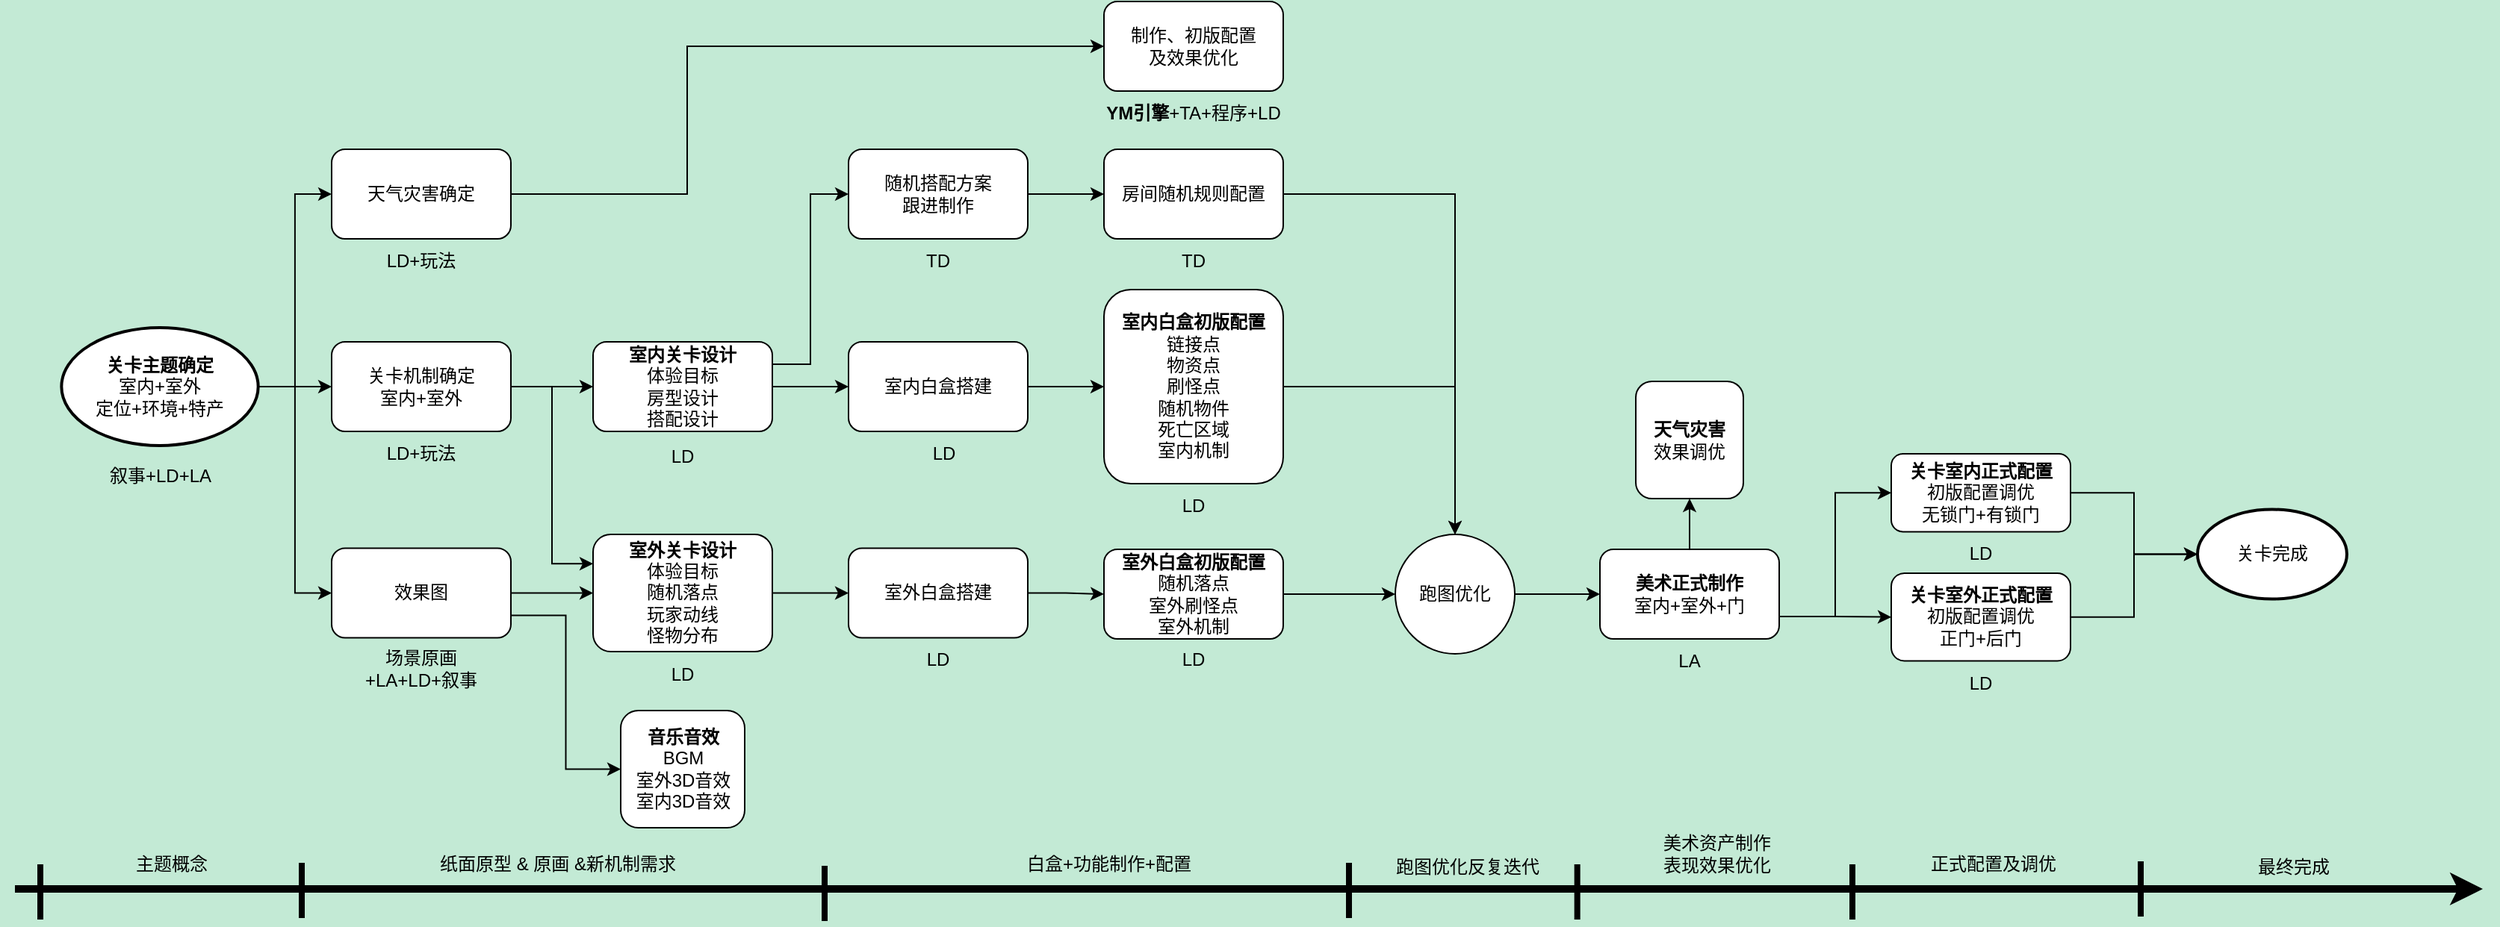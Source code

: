 <mxfile version="24.5.5" type="github">
  <diagram name="第 1 页" id="3R2qnAobjluo3bO9rf-G">
    <mxGraphModel dx="2474" dy="1498" grid="0" gridSize="10" guides="1" tooltips="1" connect="1" arrows="1" fold="1" page="0" pageScale="1" pageWidth="827" pageHeight="1169" background="#C3EAD5" math="0" shadow="0">
      <root>
        <mxCell id="0" />
        <mxCell id="1" parent="0" />
        <mxCell id="w4xETRC22-t7bHUaf4wi-2" value="叙事+LD+LA" style="text;html=1;align=center;verticalAlign=middle;whiteSpace=wrap;rounded=0;" parent="1" vertex="1">
          <mxGeometry x="-58.5" y="-40" width="83" height="30" as="geometry" />
        </mxCell>
        <mxCell id="w4xETRC22-t7bHUaf4wi-8" style="edgeStyle=orthogonalEdgeStyle;rounded=0;orthogonalLoop=1;jettySize=auto;html=1;exitX=1;exitY=0.5;exitDx=0;exitDy=0;entryX=0;entryY=0.5;entryDx=0;entryDy=0;exitPerimeter=0;" parent="1" source="IciSw-7-CWvJsFqivVLQ-28" target="w4xETRC22-t7bHUaf4wi-6" edge="1">
          <mxGeometry relative="1" as="geometry">
            <mxPoint x="43" y="-85" as="sourcePoint" />
          </mxGeometry>
        </mxCell>
        <mxCell id="w4xETRC22-t7bHUaf4wi-11" style="edgeStyle=orthogonalEdgeStyle;rounded=0;orthogonalLoop=1;jettySize=auto;html=1;exitX=1;exitY=0.5;exitDx=0;exitDy=0;entryX=0;entryY=0.5;entryDx=0;entryDy=0;exitPerimeter=0;" parent="1" source="IciSw-7-CWvJsFqivVLQ-28" target="w4xETRC22-t7bHUaf4wi-10" edge="1">
          <mxGeometry relative="1" as="geometry">
            <mxPoint x="43" y="-85" as="sourcePoint" />
          </mxGeometry>
        </mxCell>
        <mxCell id="w4xETRC22-t7bHUaf4wi-18" style="edgeStyle=orthogonalEdgeStyle;rounded=0;orthogonalLoop=1;jettySize=auto;html=1;exitX=1;exitY=0.5;exitDx=0;exitDy=0;entryX=0;entryY=0.5;entryDx=0;entryDy=0;exitPerimeter=0;" parent="1" source="IciSw-7-CWvJsFqivVLQ-28" target="w4xETRC22-t7bHUaf4wi-16" edge="1">
          <mxGeometry relative="1" as="geometry">
            <mxPoint x="43" y="-85" as="sourcePoint" />
          </mxGeometry>
        </mxCell>
        <mxCell id="w4xETRC22-t7bHUaf4wi-14" style="edgeStyle=orthogonalEdgeStyle;rounded=0;orthogonalLoop=1;jettySize=auto;html=1;exitX=1;exitY=0.5;exitDx=0;exitDy=0;entryX=0;entryY=0.5;entryDx=0;entryDy=0;" parent="1" source="w4xETRC22-t7bHUaf4wi-6" target="w4xETRC22-t7bHUaf4wi-13" edge="1">
          <mxGeometry relative="1" as="geometry">
            <Array as="points">
              <mxPoint x="336" y="-214" />
              <mxPoint x="336" y="-313" />
            </Array>
          </mxGeometry>
        </mxCell>
        <mxCell id="w4xETRC22-t7bHUaf4wi-6" value="天气灾害确定" style="rounded=1;whiteSpace=wrap;html=1;" parent="1" vertex="1">
          <mxGeometry x="98" y="-244" width="120" height="60" as="geometry" />
        </mxCell>
        <mxCell id="w4xETRC22-t7bHUaf4wi-9" value="LD+玩法" style="text;html=1;align=center;verticalAlign=middle;whiteSpace=wrap;rounded=0;" parent="1" vertex="1">
          <mxGeometry x="128" y="-184" width="60" height="30" as="geometry" />
        </mxCell>
        <mxCell id="w4xETRC22-t7bHUaf4wi-26" style="edgeStyle=orthogonalEdgeStyle;rounded=0;orthogonalLoop=1;jettySize=auto;html=1;exitX=1;exitY=0.5;exitDx=0;exitDy=0;entryX=0;entryY=0.5;entryDx=0;entryDy=0;" parent="1" source="w4xETRC22-t7bHUaf4wi-10" target="w4xETRC22-t7bHUaf4wi-19" edge="1">
          <mxGeometry relative="1" as="geometry" />
        </mxCell>
        <mxCell id="w4xETRC22-t7bHUaf4wi-37" style="edgeStyle=orthogonalEdgeStyle;rounded=0;orthogonalLoop=1;jettySize=auto;html=1;exitX=1;exitY=0.5;exitDx=0;exitDy=0;entryX=0;entryY=0.25;entryDx=0;entryDy=0;" parent="1" source="w4xETRC22-t7bHUaf4wi-10" target="w4xETRC22-t7bHUaf4wi-27" edge="1">
          <mxGeometry relative="1" as="geometry" />
        </mxCell>
        <mxCell id="w4xETRC22-t7bHUaf4wi-10" value="关卡机制确定&lt;div&gt;室内+室外&lt;/div&gt;" style="rounded=1;whiteSpace=wrap;html=1;" parent="1" vertex="1">
          <mxGeometry x="98" y="-115" width="120" height="60" as="geometry" />
        </mxCell>
        <mxCell id="w4xETRC22-t7bHUaf4wi-12" value="LD+玩法" style="text;html=1;align=center;verticalAlign=middle;whiteSpace=wrap;rounded=0;" parent="1" vertex="1">
          <mxGeometry x="128" y="-55" width="60" height="30" as="geometry" />
        </mxCell>
        <mxCell id="w4xETRC22-t7bHUaf4wi-13" value="制作、初版配置&lt;div&gt;及效果优化&lt;/div&gt;" style="rounded=1;whiteSpace=wrap;html=1;" parent="1" vertex="1">
          <mxGeometry x="615" y="-343" width="120" height="60" as="geometry" />
        </mxCell>
        <mxCell id="w4xETRC22-t7bHUaf4wi-15" value="&lt;b&gt;YM引擎&lt;/b&gt;+TA+程序+LD" style="text;html=1;align=center;verticalAlign=middle;whiteSpace=wrap;rounded=0;" parent="1" vertex="1">
          <mxGeometry x="605" y="-283" width="140" height="30" as="geometry" />
        </mxCell>
        <mxCell id="w4xETRC22-t7bHUaf4wi-28" style="edgeStyle=orthogonalEdgeStyle;rounded=0;orthogonalLoop=1;jettySize=auto;html=1;exitX=1;exitY=0.5;exitDx=0;exitDy=0;entryX=0;entryY=0.5;entryDx=0;entryDy=0;" parent="1" source="w4xETRC22-t7bHUaf4wi-16" target="w4xETRC22-t7bHUaf4wi-27" edge="1">
          <mxGeometry relative="1" as="geometry" />
        </mxCell>
        <mxCell id="09sW3kM88eKE4oNAToNo-2" style="edgeStyle=orthogonalEdgeStyle;rounded=0;orthogonalLoop=1;jettySize=auto;html=1;exitX=1;exitY=0.75;exitDx=0;exitDy=0;entryX=0;entryY=0.5;entryDx=0;entryDy=0;" edge="1" parent="1" source="w4xETRC22-t7bHUaf4wi-16" target="09sW3kM88eKE4oNAToNo-1">
          <mxGeometry relative="1" as="geometry" />
        </mxCell>
        <mxCell id="w4xETRC22-t7bHUaf4wi-16" value="效果图" style="rounded=1;whiteSpace=wrap;html=1;" parent="1" vertex="1">
          <mxGeometry x="98" y="23.25" width="120" height="60" as="geometry" />
        </mxCell>
        <mxCell id="w4xETRC22-t7bHUaf4wi-23" style="edgeStyle=orthogonalEdgeStyle;rounded=0;orthogonalLoop=1;jettySize=auto;html=1;exitX=1;exitY=0.5;exitDx=0;exitDy=0;entryX=0;entryY=0.5;entryDx=0;entryDy=0;" parent="1" source="w4xETRC22-t7bHUaf4wi-19" target="w4xETRC22-t7bHUaf4wi-22" edge="1">
          <mxGeometry relative="1" as="geometry" />
        </mxCell>
        <mxCell id="w4xETRC22-t7bHUaf4wi-44" style="edgeStyle=orthogonalEdgeStyle;rounded=0;orthogonalLoop=1;jettySize=auto;html=1;exitX=1;exitY=0.25;exitDx=0;exitDy=0;entryX=0;entryY=0.5;entryDx=0;entryDy=0;" parent="1" source="w4xETRC22-t7bHUaf4wi-19" target="w4xETRC22-t7bHUaf4wi-42" edge="1">
          <mxGeometry relative="1" as="geometry" />
        </mxCell>
        <mxCell id="w4xETRC22-t7bHUaf4wi-19" value="&lt;b&gt;室内关卡设计&lt;/b&gt;&lt;div&gt;体验目标&lt;/div&gt;&lt;div&gt;房型设计&lt;/div&gt;&lt;div&gt;搭配设计&lt;/div&gt;" style="rounded=1;whiteSpace=wrap;html=1;" parent="1" vertex="1">
          <mxGeometry x="273" y="-115" width="120" height="60" as="geometry" />
        </mxCell>
        <mxCell id="w4xETRC22-t7bHUaf4wi-21" value="LD" style="text;html=1;align=center;verticalAlign=middle;whiteSpace=wrap;rounded=0;" parent="1" vertex="1">
          <mxGeometry x="303" y="-53" width="60" height="30" as="geometry" />
        </mxCell>
        <mxCell id="w4xETRC22-t7bHUaf4wi-50" style="edgeStyle=orthogonalEdgeStyle;rounded=0;orthogonalLoop=1;jettySize=auto;html=1;exitX=1;exitY=0.5;exitDx=0;exitDy=0;entryX=0;entryY=0.5;entryDx=0;entryDy=0;" parent="1" source="w4xETRC22-t7bHUaf4wi-22" target="w4xETRC22-t7bHUaf4wi-73" edge="1">
          <mxGeometry relative="1" as="geometry">
            <mxPoint x="576" y="-38" as="targetPoint" />
          </mxGeometry>
        </mxCell>
        <mxCell id="w4xETRC22-t7bHUaf4wi-22" value="室内白盒搭建" style="rounded=1;whiteSpace=wrap;html=1;" parent="1" vertex="1">
          <mxGeometry x="444" y="-115" width="120" height="60" as="geometry" />
        </mxCell>
        <mxCell id="w4xETRC22-t7bHUaf4wi-24" value="LD" style="text;html=1;align=center;verticalAlign=middle;whiteSpace=wrap;rounded=0;" parent="1" vertex="1">
          <mxGeometry x="478" y="-55" width="60" height="30" as="geometry" />
        </mxCell>
        <mxCell id="w4xETRC22-t7bHUaf4wi-34" style="edgeStyle=orthogonalEdgeStyle;rounded=0;orthogonalLoop=1;jettySize=auto;html=1;exitX=1;exitY=0.5;exitDx=0;exitDy=0;entryX=0;entryY=0.5;entryDx=0;entryDy=0;" parent="1" source="w4xETRC22-t7bHUaf4wi-27" target="w4xETRC22-t7bHUaf4wi-33" edge="1">
          <mxGeometry relative="1" as="geometry" />
        </mxCell>
        <mxCell id="w4xETRC22-t7bHUaf4wi-27" value="&lt;b&gt;室外关卡设计&lt;/b&gt;&lt;div&gt;体验目标&lt;/div&gt;&lt;div&gt;随机落点&lt;/div&gt;&lt;div&gt;玩家动线&lt;/div&gt;&lt;div&gt;怪物分布&lt;/div&gt;" style="rounded=1;whiteSpace=wrap;html=1;" parent="1" vertex="1">
          <mxGeometry x="273" y="14" width="120" height="78.5" as="geometry" />
        </mxCell>
        <mxCell id="w4xETRC22-t7bHUaf4wi-29" value="场景原画+LA+LD+叙事" style="text;html=1;align=center;verticalAlign=middle;whiteSpace=wrap;rounded=0;" parent="1" vertex="1">
          <mxGeometry x="114" y="89.25" width="88" height="30" as="geometry" />
        </mxCell>
        <mxCell id="w4xETRC22-t7bHUaf4wi-53" style="edgeStyle=orthogonalEdgeStyle;rounded=0;orthogonalLoop=1;jettySize=auto;html=1;exitX=1;exitY=0.5;exitDx=0;exitDy=0;entryX=0;entryY=0.5;entryDx=0;entryDy=0;" parent="1" source="w4xETRC22-t7bHUaf4wi-55" target="w4xETRC22-t7bHUaf4wi-41" edge="1">
          <mxGeometry relative="1" as="geometry" />
        </mxCell>
        <mxCell id="w4xETRC22-t7bHUaf4wi-33" value="室外白盒搭建" style="rounded=1;whiteSpace=wrap;html=1;" parent="1" vertex="1">
          <mxGeometry x="444" y="23.25" width="120" height="60" as="geometry" />
        </mxCell>
        <mxCell id="w4xETRC22-t7bHUaf4wi-35" value="LD" style="text;html=1;align=center;verticalAlign=middle;whiteSpace=wrap;rounded=0;" parent="1" vertex="1">
          <mxGeometry x="303" y="92.5" width="60" height="30" as="geometry" />
        </mxCell>
        <mxCell id="w4xETRC22-t7bHUaf4wi-40" value="LD" style="text;html=1;align=center;verticalAlign=middle;whiteSpace=wrap;rounded=0;" parent="1" vertex="1">
          <mxGeometry x="474" y="83.25" width="60" height="30" as="geometry" />
        </mxCell>
        <mxCell id="w4xETRC22-t7bHUaf4wi-59" style="edgeStyle=orthogonalEdgeStyle;rounded=0;orthogonalLoop=1;jettySize=auto;html=1;exitX=1;exitY=0.5;exitDx=0;exitDy=0;entryX=0;entryY=0.5;entryDx=0;entryDy=0;" parent="1" source="w4xETRC22-t7bHUaf4wi-41" target="w4xETRC22-t7bHUaf4wi-58" edge="1">
          <mxGeometry relative="1" as="geometry" />
        </mxCell>
        <mxCell id="w4xETRC22-t7bHUaf4wi-41" value="跑图优化" style="ellipse;whiteSpace=wrap;html=1;aspect=fixed;" parent="1" vertex="1">
          <mxGeometry x="810" y="14" width="80" height="80" as="geometry" />
        </mxCell>
        <mxCell id="w4xETRC22-t7bHUaf4wi-52" style="edgeStyle=orthogonalEdgeStyle;rounded=0;orthogonalLoop=1;jettySize=auto;html=1;exitX=1;exitY=0.5;exitDx=0;exitDy=0;entryX=0;entryY=0.5;entryDx=0;entryDy=0;" parent="1" source="w4xETRC22-t7bHUaf4wi-42" target="w4xETRC22-t7bHUaf4wi-48" edge="1">
          <mxGeometry relative="1" as="geometry">
            <mxPoint x="586" y="-303" as="targetPoint" />
          </mxGeometry>
        </mxCell>
        <mxCell id="w4xETRC22-t7bHUaf4wi-42" value="随机搭配方案&lt;div&gt;跟进制作&lt;/div&gt;" style="rounded=1;whiteSpace=wrap;html=1;" parent="1" vertex="1">
          <mxGeometry x="444" y="-244" width="120" height="60" as="geometry" />
        </mxCell>
        <mxCell id="w4xETRC22-t7bHUaf4wi-45" value="TD" style="text;html=1;align=center;verticalAlign=middle;whiteSpace=wrap;rounded=0;" parent="1" vertex="1">
          <mxGeometry x="474" y="-184" width="60" height="30" as="geometry" />
        </mxCell>
        <mxCell id="w4xETRC22-t7bHUaf4wi-54" style="edgeStyle=orthogonalEdgeStyle;rounded=0;orthogonalLoop=1;jettySize=auto;html=1;exitX=1;exitY=0.5;exitDx=0;exitDy=0;" parent="1" source="w4xETRC22-t7bHUaf4wi-48" target="w4xETRC22-t7bHUaf4wi-41" edge="1">
          <mxGeometry relative="1" as="geometry" />
        </mxCell>
        <mxCell id="w4xETRC22-t7bHUaf4wi-48" value="房间随机规则配置" style="rounded=1;whiteSpace=wrap;html=1;" parent="1" vertex="1">
          <mxGeometry x="615" y="-244" width="120" height="60" as="geometry" />
        </mxCell>
        <mxCell id="w4xETRC22-t7bHUaf4wi-51" value="TD" style="text;html=1;align=center;verticalAlign=middle;whiteSpace=wrap;rounded=0;" parent="1" vertex="1">
          <mxGeometry x="645" y="-184" width="60" height="30" as="geometry" />
        </mxCell>
        <mxCell id="w4xETRC22-t7bHUaf4wi-56" value="" style="edgeStyle=orthogonalEdgeStyle;rounded=0;orthogonalLoop=1;jettySize=auto;html=1;exitX=1;exitY=0.5;exitDx=0;exitDy=0;entryX=0;entryY=0.5;entryDx=0;entryDy=0;" parent="1" source="w4xETRC22-t7bHUaf4wi-33" target="w4xETRC22-t7bHUaf4wi-55" edge="1">
          <mxGeometry relative="1" as="geometry">
            <mxPoint x="564" y="53" as="sourcePoint" />
            <mxPoint x="716" y="54" as="targetPoint" />
          </mxGeometry>
        </mxCell>
        <mxCell id="w4xETRC22-t7bHUaf4wi-55" value="&lt;b&gt;室外白盒初版配置&lt;/b&gt;&lt;div&gt;&lt;div&gt;随机落点&lt;/div&gt;&lt;div&gt;室外刷怪点&lt;/div&gt;&lt;/div&gt;&lt;div&gt;室外机制&lt;/div&gt;" style="rounded=1;whiteSpace=wrap;html=1;" parent="1" vertex="1">
          <mxGeometry x="615" y="24" width="120" height="60" as="geometry" />
        </mxCell>
        <mxCell id="w4xETRC22-t7bHUaf4wi-57" value="LD" style="text;html=1;align=center;verticalAlign=middle;whiteSpace=wrap;rounded=0;" parent="1" vertex="1">
          <mxGeometry x="645" y="83.25" width="60" height="30" as="geometry" />
        </mxCell>
        <mxCell id="w4xETRC22-t7bHUaf4wi-67" style="edgeStyle=orthogonalEdgeStyle;rounded=0;orthogonalLoop=1;jettySize=auto;html=1;exitX=1;exitY=0.75;exitDx=0;exitDy=0;entryX=0;entryY=0.5;entryDx=0;entryDy=0;" parent="1" source="w4xETRC22-t7bHUaf4wi-58" target="w4xETRC22-t7bHUaf4wi-66" edge="1">
          <mxGeometry relative="1" as="geometry" />
        </mxCell>
        <mxCell id="w4xETRC22-t7bHUaf4wi-69" style="edgeStyle=orthogonalEdgeStyle;rounded=0;orthogonalLoop=1;jettySize=auto;html=1;exitX=1;exitY=0.75;exitDx=0;exitDy=0;entryX=0;entryY=0.5;entryDx=0;entryDy=0;" parent="1" source="w4xETRC22-t7bHUaf4wi-58" target="w4xETRC22-t7bHUaf4wi-68" edge="1">
          <mxGeometry relative="1" as="geometry" />
        </mxCell>
        <mxCell id="w4xETRC22-t7bHUaf4wi-80" style="edgeStyle=orthogonalEdgeStyle;rounded=0;orthogonalLoop=1;jettySize=auto;html=1;exitX=0.5;exitY=0;exitDx=0;exitDy=0;entryX=0.5;entryY=1;entryDx=0;entryDy=0;" parent="1" source="w4xETRC22-t7bHUaf4wi-58" target="w4xETRC22-t7bHUaf4wi-79" edge="1">
          <mxGeometry relative="1" as="geometry" />
        </mxCell>
        <mxCell id="w4xETRC22-t7bHUaf4wi-58" value="&lt;b&gt;美术正式制作&lt;/b&gt;&lt;br&gt;室内+室外+门" style="rounded=1;whiteSpace=wrap;html=1;" parent="1" vertex="1">
          <mxGeometry x="947" y="24" width="120" height="60" as="geometry" />
        </mxCell>
        <mxCell id="w4xETRC22-t7bHUaf4wi-63" value="LA" style="text;html=1;align=center;verticalAlign=middle;whiteSpace=wrap;rounded=0;" parent="1" vertex="1">
          <mxGeometry x="977" y="84" width="60" height="30" as="geometry" />
        </mxCell>
        <mxCell id="w4xETRC22-t7bHUaf4wi-66" value="&lt;b&gt;关卡室内&lt;/b&gt;&lt;b&gt;正式&lt;/b&gt;&lt;b&gt;配置&lt;/b&gt;&lt;div&gt;&lt;div&gt;初版配置调优&lt;/div&gt;&lt;div&gt;无锁门+有锁门&lt;/div&gt;&lt;/div&gt;" style="rounded=1;whiteSpace=wrap;html=1;" parent="1" vertex="1">
          <mxGeometry x="1142" y="-40" width="120" height="52.25" as="geometry" />
        </mxCell>
        <mxCell id="w4xETRC22-t7bHUaf4wi-68" value="&lt;b&gt;关卡室外正式配置&lt;/b&gt;&lt;div&gt;初版配置调优&lt;b&gt;&lt;br&gt;&lt;/b&gt;&lt;div&gt;正门+后门&lt;/div&gt;&lt;/div&gt;" style="rounded=1;whiteSpace=wrap;html=1;" parent="1" vertex="1">
          <mxGeometry x="1142" y="40" width="120" height="58.75" as="geometry" />
        </mxCell>
        <mxCell id="w4xETRC22-t7bHUaf4wi-70" value="LD" style="text;html=1;align=center;verticalAlign=middle;whiteSpace=wrap;rounded=0;" parent="1" vertex="1">
          <mxGeometry x="1172" y="12.25" width="60" height="30" as="geometry" />
        </mxCell>
        <mxCell id="w4xETRC22-t7bHUaf4wi-71" value="LD" style="text;html=1;align=center;verticalAlign=middle;whiteSpace=wrap;rounded=0;" parent="1" vertex="1">
          <mxGeometry x="1172" y="98.75" width="60" height="30" as="geometry" />
        </mxCell>
        <mxCell id="w4xETRC22-t7bHUaf4wi-72" style="edgeStyle=orthogonalEdgeStyle;rounded=0;orthogonalLoop=1;jettySize=auto;html=1;exitX=0.5;exitY=1;exitDx=0;exitDy=0;" parent="1" source="w4xETRC22-t7bHUaf4wi-51" target="w4xETRC22-t7bHUaf4wi-51" edge="1">
          <mxGeometry relative="1" as="geometry" />
        </mxCell>
        <mxCell id="w4xETRC22-t7bHUaf4wi-76" style="edgeStyle=orthogonalEdgeStyle;rounded=0;orthogonalLoop=1;jettySize=auto;html=1;exitX=1;exitY=0.5;exitDx=0;exitDy=0;entryX=0.5;entryY=0;entryDx=0;entryDy=0;" parent="1" source="w4xETRC22-t7bHUaf4wi-73" target="w4xETRC22-t7bHUaf4wi-41" edge="1">
          <mxGeometry relative="1" as="geometry" />
        </mxCell>
        <mxCell id="w4xETRC22-t7bHUaf4wi-73" value="&lt;b&gt;室内白盒初版配置&lt;/b&gt;&lt;div&gt;&lt;div&gt;链接点&lt;br&gt;&lt;/div&gt;&lt;div&gt;物资点&lt;/div&gt;&lt;div&gt;刷怪点&lt;/div&gt;&lt;div&gt;随机物件&lt;/div&gt;&lt;div&gt;死亡区域&lt;/div&gt;&lt;div&gt;室内机制&lt;/div&gt;&lt;/div&gt;" style="rounded=1;whiteSpace=wrap;html=1;" parent="1" vertex="1">
          <mxGeometry x="615" y="-150" width="120" height="130" as="geometry" />
        </mxCell>
        <mxCell id="w4xETRC22-t7bHUaf4wi-74" value="LD" style="text;html=1;align=center;verticalAlign=middle;whiteSpace=wrap;rounded=0;" parent="1" vertex="1">
          <mxGeometry x="645" y="-20" width="60" height="30" as="geometry" />
        </mxCell>
        <mxCell id="w4xETRC22-t7bHUaf4wi-79" value="&lt;b&gt;天气灾害&lt;/b&gt;&lt;div&gt;效果调优&lt;/div&gt;" style="rounded=1;whiteSpace=wrap;html=1;" parent="1" vertex="1">
          <mxGeometry x="971" y="-88.5" width="72" height="78.5" as="geometry" />
        </mxCell>
        <mxCell id="IciSw-7-CWvJsFqivVLQ-3" value="" style="endArrow=classic;html=1;rounded=0;strokeWidth=5;" parent="1" edge="1">
          <mxGeometry width="50" height="50" relative="1" as="geometry">
            <mxPoint x="-114" y="251.46" as="sourcePoint" />
            <mxPoint x="1538" y="251.46" as="targetPoint" />
          </mxGeometry>
        </mxCell>
        <mxCell id="IciSw-7-CWvJsFqivVLQ-10" value="" style="endArrow=none;html=1;rounded=0;strokeWidth=4;" parent="1" edge="1">
          <mxGeometry width="50" height="50" relative="1" as="geometry">
            <mxPoint x="-97" y="272" as="sourcePoint" />
            <mxPoint x="-97" y="235" as="targetPoint" />
          </mxGeometry>
        </mxCell>
        <mxCell id="IciSw-7-CWvJsFqivVLQ-11" value="" style="endArrow=none;html=1;rounded=0;strokeWidth=4;" parent="1" edge="1">
          <mxGeometry width="50" height="50" relative="1" as="geometry">
            <mxPoint x="78" y="271" as="sourcePoint" />
            <mxPoint x="78" y="234" as="targetPoint" />
          </mxGeometry>
        </mxCell>
        <mxCell id="IciSw-7-CWvJsFqivVLQ-12" value="主题概念" style="text;html=1;align=center;verticalAlign=middle;whiteSpace=wrap;rounded=0;" parent="1" vertex="1">
          <mxGeometry x="-39" y="219.75" width="60" height="30" as="geometry" />
        </mxCell>
        <mxCell id="IciSw-7-CWvJsFqivVLQ-13" value="纸面原型 &amp;amp; 原画 &amp;amp;新机制需求" style="text;html=1;align=center;verticalAlign=middle;whiteSpace=wrap;rounded=0;" parent="1" vertex="1">
          <mxGeometry x="166" y="219.75" width="167" height="30" as="geometry" />
        </mxCell>
        <mxCell id="IciSw-7-CWvJsFqivVLQ-14" value="" style="endArrow=none;html=1;rounded=0;strokeWidth=4;" parent="1" edge="1">
          <mxGeometry width="50" height="50" relative="1" as="geometry">
            <mxPoint x="428" y="273" as="sourcePoint" />
            <mxPoint x="428" y="236" as="targetPoint" />
          </mxGeometry>
        </mxCell>
        <mxCell id="IciSw-7-CWvJsFqivVLQ-15" value="白盒+功能制作+配置" style="text;html=1;align=center;verticalAlign=middle;whiteSpace=wrap;rounded=0;" parent="1" vertex="1">
          <mxGeometry x="535" y="219.75" width="167" height="30" as="geometry" />
        </mxCell>
        <mxCell id="IciSw-7-CWvJsFqivVLQ-16" value="" style="endArrow=none;html=1;rounded=0;strokeWidth=4;" parent="1" edge="1">
          <mxGeometry width="50" height="50" relative="1" as="geometry">
            <mxPoint x="779" y="271" as="sourcePoint" />
            <mxPoint x="779" y="234" as="targetPoint" />
          </mxGeometry>
        </mxCell>
        <mxCell id="IciSw-7-CWvJsFqivVLQ-17" value="跑图优化反复迭代" style="text;html=1;align=center;verticalAlign=middle;whiteSpace=wrap;rounded=0;" parent="1" vertex="1">
          <mxGeometry x="774.5" y="222" width="167" height="30" as="geometry" />
        </mxCell>
        <mxCell id="IciSw-7-CWvJsFqivVLQ-18" value="" style="endArrow=none;html=1;rounded=0;strokeWidth=4;" parent="1" edge="1">
          <mxGeometry width="50" height="50" relative="1" as="geometry">
            <mxPoint x="931.83" y="272" as="sourcePoint" />
            <mxPoint x="931.83" y="235" as="targetPoint" />
          </mxGeometry>
        </mxCell>
        <mxCell id="IciSw-7-CWvJsFqivVLQ-19" value="美术资产制作&lt;div&gt;表现效果优化&lt;/div&gt;" style="text;html=1;align=center;verticalAlign=middle;whiteSpace=wrap;rounded=0;" parent="1" vertex="1">
          <mxGeometry x="941.5" y="213" width="167" height="30" as="geometry" />
        </mxCell>
        <mxCell id="IciSw-7-CWvJsFqivVLQ-20" value="" style="endArrow=none;html=1;rounded=0;strokeWidth=4;" parent="1" edge="1">
          <mxGeometry width="50" height="50" relative="1" as="geometry">
            <mxPoint x="1116" y="272" as="sourcePoint" />
            <mxPoint x="1116" y="235" as="targetPoint" />
          </mxGeometry>
        </mxCell>
        <mxCell id="IciSw-7-CWvJsFqivVLQ-21" value="正式配置及调优" style="text;html=1;align=center;verticalAlign=middle;whiteSpace=wrap;rounded=0;" parent="1" vertex="1">
          <mxGeometry x="1126.5" y="219.75" width="167" height="30" as="geometry" />
        </mxCell>
        <mxCell id="IciSw-7-CWvJsFqivVLQ-22" value="关卡完成" style="strokeWidth=2;html=1;shape=mxgraph.flowchart.start_1;whiteSpace=wrap;" parent="1" vertex="1">
          <mxGeometry x="1347" y="-2.75" width="100" height="60" as="geometry" />
        </mxCell>
        <mxCell id="IciSw-7-CWvJsFqivVLQ-23" style="edgeStyle=orthogonalEdgeStyle;rounded=0;orthogonalLoop=1;jettySize=auto;html=1;exitX=1;exitY=0.5;exitDx=0;exitDy=0;entryX=0;entryY=0.5;entryDx=0;entryDy=0;entryPerimeter=0;" parent="1" source="w4xETRC22-t7bHUaf4wi-68" target="IciSw-7-CWvJsFqivVLQ-22" edge="1">
          <mxGeometry relative="1" as="geometry" />
        </mxCell>
        <mxCell id="IciSw-7-CWvJsFqivVLQ-25" style="edgeStyle=orthogonalEdgeStyle;rounded=0;orthogonalLoop=1;jettySize=auto;html=1;exitX=1;exitY=0.5;exitDx=0;exitDy=0;entryX=0;entryY=0.5;entryDx=0;entryDy=0;entryPerimeter=0;" parent="1" source="w4xETRC22-t7bHUaf4wi-66" target="IciSw-7-CWvJsFqivVLQ-22" edge="1">
          <mxGeometry relative="1" as="geometry" />
        </mxCell>
        <mxCell id="IciSw-7-CWvJsFqivVLQ-26" value="" style="endArrow=none;html=1;rounded=0;strokeWidth=4;" parent="1" edge="1">
          <mxGeometry width="50" height="50" relative="1" as="geometry">
            <mxPoint x="1309" y="270" as="sourcePoint" />
            <mxPoint x="1309" y="233" as="targetPoint" />
          </mxGeometry>
        </mxCell>
        <mxCell id="IciSw-7-CWvJsFqivVLQ-27" value="最终完成" style="text;html=1;align=center;verticalAlign=middle;whiteSpace=wrap;rounded=0;" parent="1" vertex="1">
          <mxGeometry x="1328" y="222" width="167" height="30" as="geometry" />
        </mxCell>
        <mxCell id="IciSw-7-CWvJsFqivVLQ-28" value="&lt;b&gt;关卡主题确定&lt;/b&gt;&lt;div&gt;室内+室外&lt;/div&gt;&lt;div&gt;定位+环境+特产&lt;/div&gt;" style="strokeWidth=2;html=1;shape=mxgraph.flowchart.start_1;whiteSpace=wrap;" parent="1" vertex="1">
          <mxGeometry x="-82.83" y="-124.5" width="131.67" height="79" as="geometry" />
        </mxCell>
        <mxCell id="09sW3kM88eKE4oNAToNo-1" value="&lt;b&gt;音乐音效&lt;/b&gt;&lt;div&gt;BGM&lt;/div&gt;&lt;div&gt;室外3D音效&lt;/div&gt;&lt;div&gt;室内3D音效&lt;/div&gt;" style="rounded=1;whiteSpace=wrap;html=1;" vertex="1" parent="1">
          <mxGeometry x="291.5" y="132" width="83" height="78.5" as="geometry" />
        </mxCell>
      </root>
    </mxGraphModel>
  </diagram>
</mxfile>
